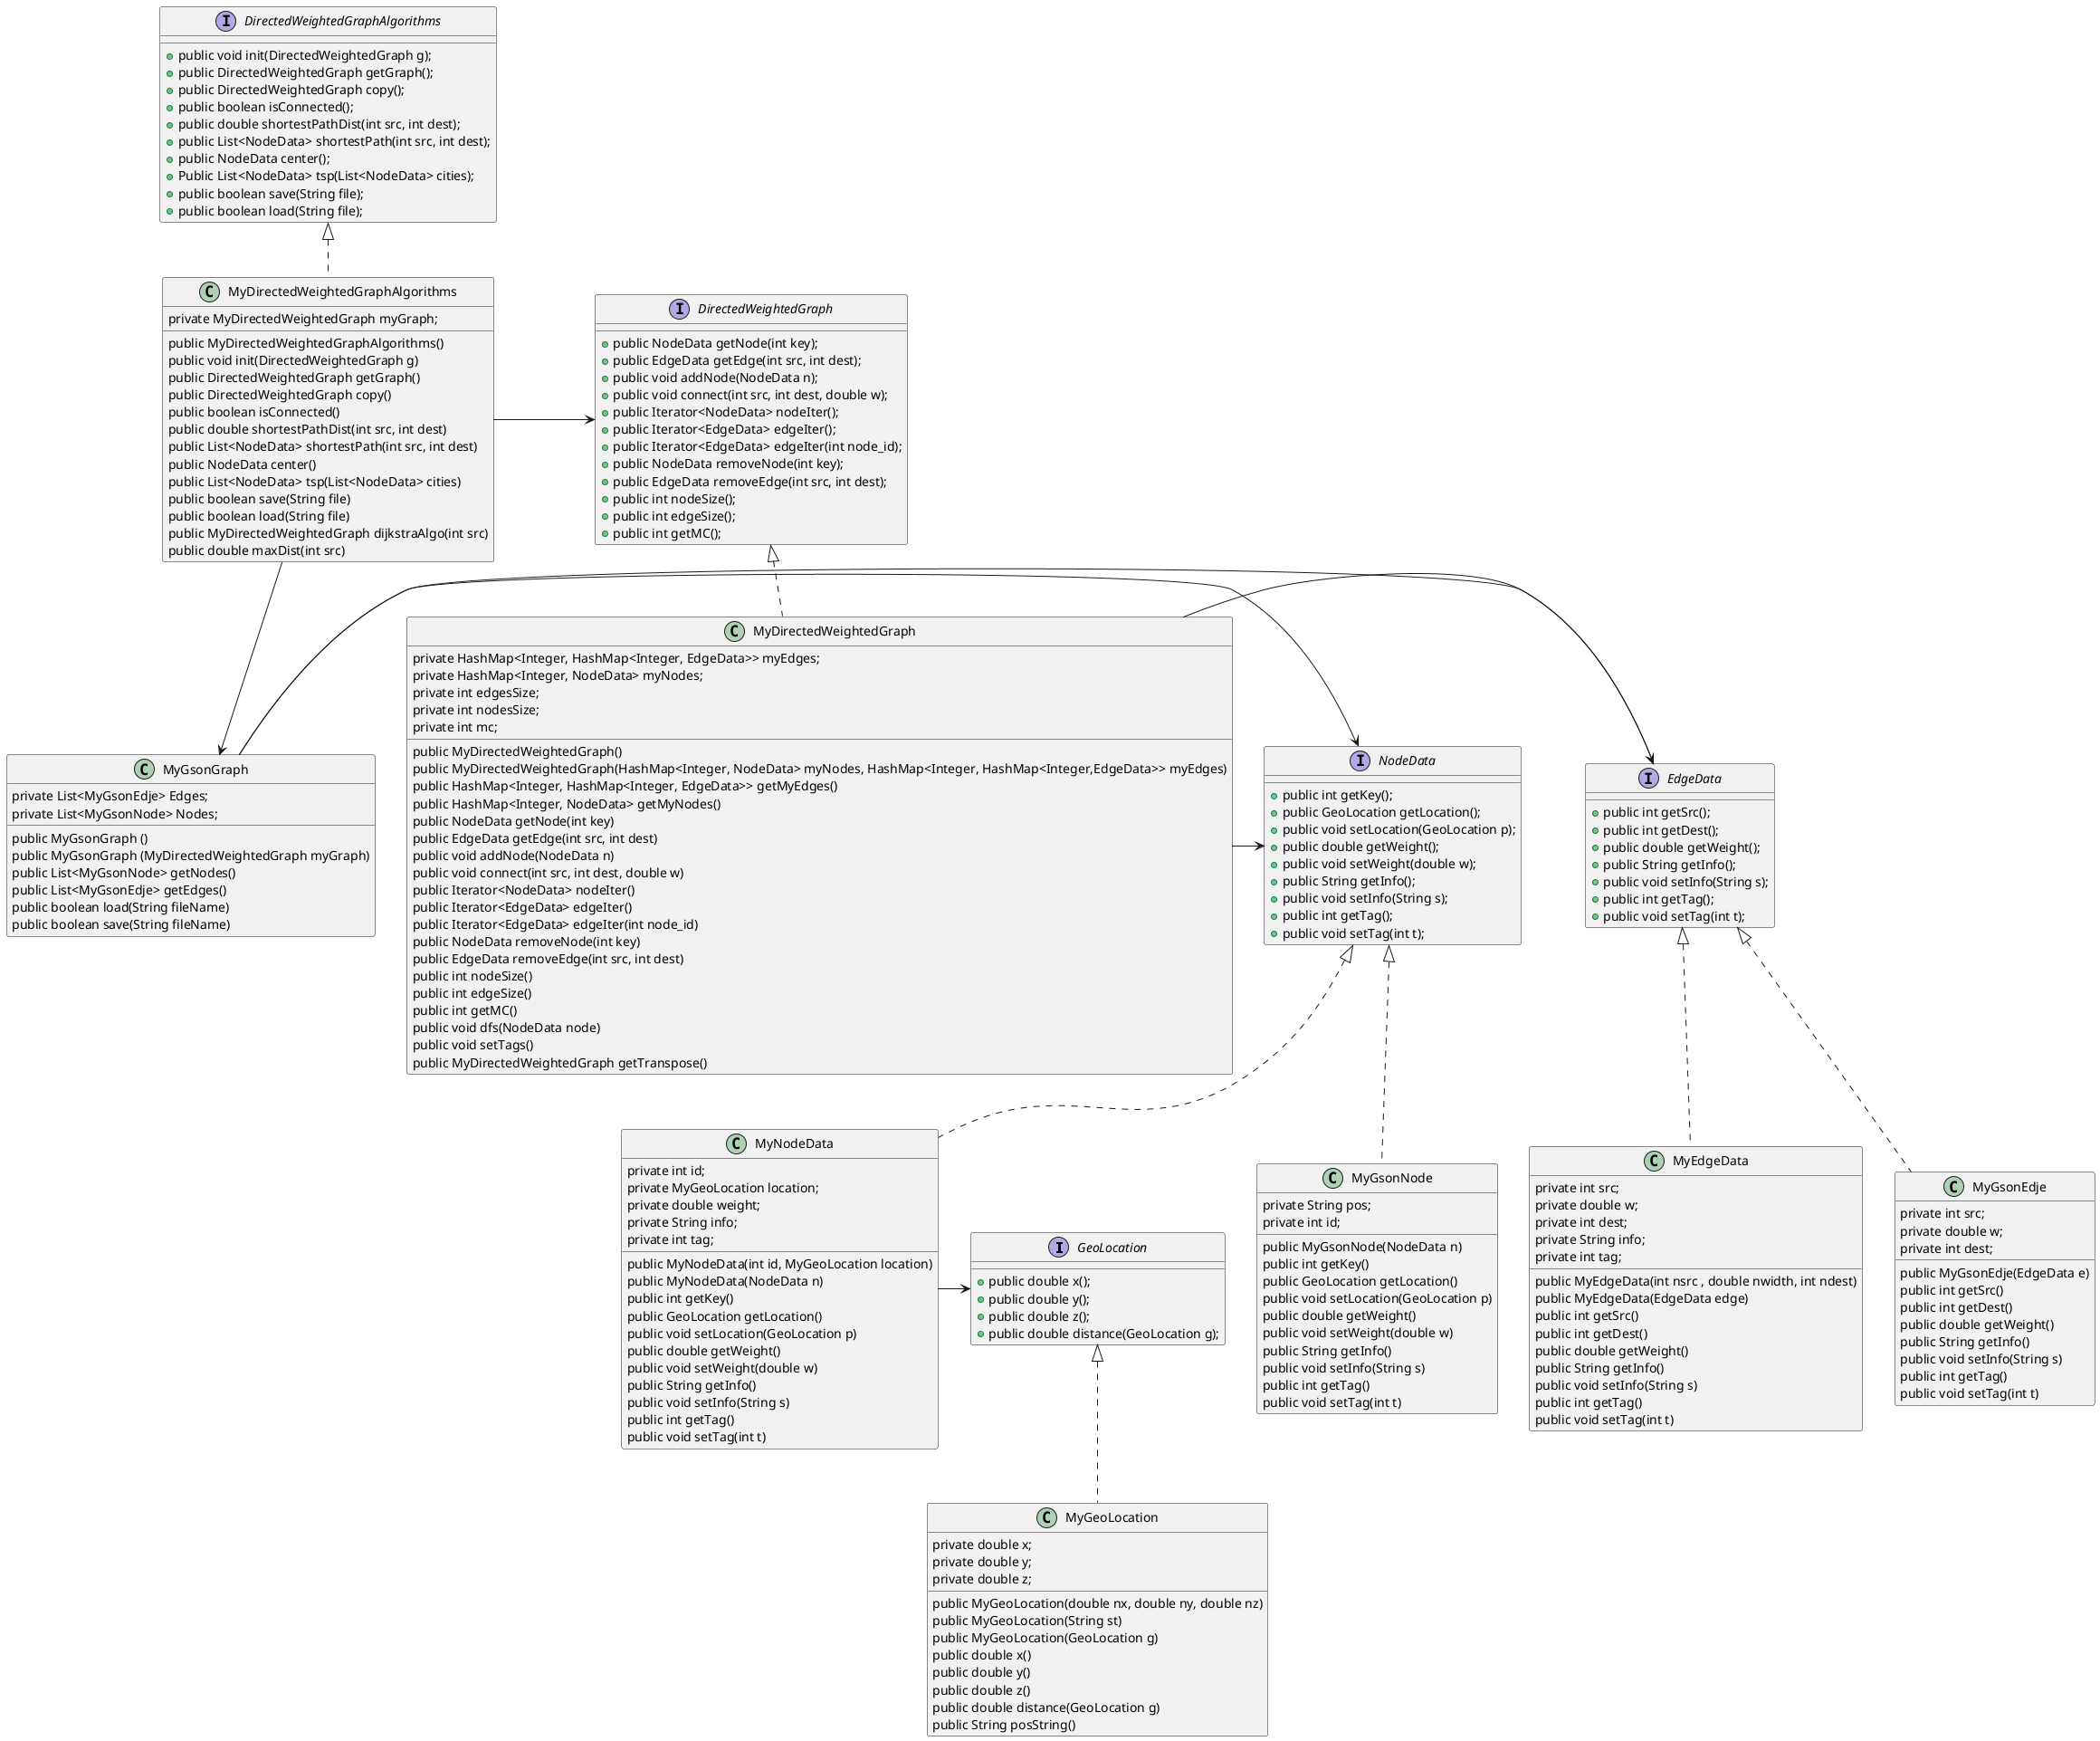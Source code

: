 @startuml
interface GeoLocation {
    +public double x();
    +public double y();
    +public double z();
    +public double distance(GeoLocation g);
}
interface EdgeData {
	+public int getSrc();
	+public int getDest();
	+public double getWeight();
	+public String getInfo();
	+public void setInfo(String s);
	+public int getTag();
	+public void setTag(int t);
}
interface NodeData {
	+public int getKey();
	+public GeoLocation getLocation();
	+public void setLocation(GeoLocation p);
	+public double getWeight();
	+public void setWeight(double w);
	+public String getInfo();
	+public void setInfo(String s);
	+public int getTag();
	+public void setTag(int t);
}
interface DirectedWeightedGraph {
	+public NodeData getNode(int key);
	+public EdgeData getEdge(int src, int dest);
	+public void addNode(NodeData n);
	+public void connect(int src, int dest, double w);
	+public Iterator<NodeData> nodeIter();
	+public Iterator<EdgeData> edgeIter();
	+public Iterator<EdgeData> edgeIter(int node_id);
	+public NodeData removeNode(int key);
	+public EdgeData removeEdge(int src, int dest);
	+public int nodeSize();
	+public int edgeSize();
	+public int getMC();
}
interface DirectedWeightedGraphAlgorithms {
    +public void init(DirectedWeightedGraph g);
    +public DirectedWeightedGraph getGraph();
    +public DirectedWeightedGraph copy();
    +public boolean isConnected();
    +public double shortestPathDist(int src, int dest);
    +public List<NodeData> shortestPath(int src, int dest);
    +public NodeData center();
    +Public List<NodeData> tsp(List<NodeData> cities);
    +public boolean save(String file);
    +public boolean load(String file);
}
class MyGeoLocation implements GeoLocation{
    private double x;
    private double y;
    private double z;

    public MyGeoLocation(double nx, double ny, double nz)
    public MyGeoLocation(String st)
    public MyGeoLocation(GeoLocation g)
    public double x()
    public double y()
    public double z()
    public double distance(GeoLocation g)
    public String posString()
}

class MyEdgeData implements EdgeData{

    private int src;
    private double w;
    private int dest;
    private String info;
    private int tag;

    public MyEdgeData(int nsrc , double nwidth, int ndest)
    public MyEdgeData(EdgeData edge)
    public int getSrc()
    public int getDest()
    public double getWeight()
    public String getInfo()
    public void setInfo(String s)
    public int getTag()
    public void setTag(int t)
}
class MyNodeData implements NodeData {

    private int id;
    private MyGeoLocation location;
    private double weight;
    private String info;
    private int tag;

    public MyNodeData(int id, MyGeoLocation location)
    public MyNodeData(NodeData n)
    public int getKey()
    public GeoLocation getLocation()
    public void setLocation(GeoLocation p)
    public double getWeight()
    public void setWeight(double w)
    public String getInfo()
    public void setInfo(String s)
    public int getTag()
    public void setTag(int t)
}
class MyGsonEdje implements EdgeData{
    private int src;
    private double w;
    private int dest;

    public MyGsonEdje(EdgeData e)
    public int getSrc()
    public int getDest()
    public double getWeight()
    public String getInfo()
    public void setInfo(String s)
    public int getTag()
    public void setTag(int t)
}
class MyGsonNode implements NodeData{
    private String pos;
    private int id;

    public MyGsonNode(NodeData n)
    public int getKey()
    public GeoLocation getLocation()
    public void setLocation(GeoLocation p)
    public double getWeight()
    public void setWeight(double w)
    public String getInfo()
    public void setInfo(String s)
    public int getTag()
    public void setTag(int t)
}
class MyGsonGraph {
    private List<MyGsonEdje> Edges;
    private List<MyGsonNode> Nodes;

    public MyGsonGraph ()
    public MyGsonGraph (MyDirectedWeightedGraph myGraph)
    public List<MyGsonNode> getNodes()
    public List<MyGsonEdje> getEdges()
    public boolean load(String fileName)
    public boolean save(String fileName)
}
class MyDirectedWeightedGraph implements DirectedWeightedGraph{

    private HashMap<Integer, HashMap<Integer, EdgeData>> myEdges;
    private HashMap<Integer, NodeData> myNodes;
    private int edgesSize;
    private int nodesSize;
    private int mc;

    public MyDirectedWeightedGraph()
    public MyDirectedWeightedGraph(HashMap<Integer, NodeData> myNodes, HashMap<Integer, HashMap<Integer,EdgeData>> myEdges)
    public HashMap<Integer, HashMap<Integer, EdgeData>> getMyEdges()
    public HashMap<Integer, NodeData> getMyNodes()
    public NodeData getNode(int key)
    public EdgeData getEdge(int src, int dest)
    public void addNode(NodeData n)
    public void connect(int src, int dest, double w)
    public Iterator<NodeData> nodeIter()
    public Iterator<EdgeData> edgeIter()
    public Iterator<EdgeData> edgeIter(int node_id)
    public NodeData removeNode(int key)
    public EdgeData removeEdge(int src, int dest)
    public int nodeSize()
    public int edgeSize()
    public int getMC()
    public void dfs(NodeData node)
    public void setTags()
    public MyDirectedWeightedGraph getTranspose()
}

class MyDirectedWeightedGraphAlgorithms implements DirectedWeightedGraphAlgorithms {


    private MyDirectedWeightedGraph myGraph;

    public MyDirectedWeightedGraphAlgorithms()
    public void init(DirectedWeightedGraph g)
    public DirectedWeightedGraph getGraph()
    public DirectedWeightedGraph copy()
    public boolean isConnected()
    public double shortestPathDist(int src, int dest)
    public List<NodeData> shortestPath(int src, int dest)
    public NodeData center()
    public List<NodeData> tsp(List<NodeData> cities)
    public boolean save(String file)
    public boolean load(String file)
    public MyDirectedWeightedGraph dijkstraAlgo(int src)
    public double maxDist(int src)
}

MyDirectedWeightedGraphAlgorithms -> DirectedWeightedGraph
MyDirectedWeightedGraphAlgorithms -> MyGsonGraph
MyGsonGraph -> NodeData
MyGsonGraph -> EdgeData
MyDirectedWeightedGraph -> EdgeData
MyDirectedWeightedGraph -> NodeData
MyNodeData -> GeoLocation
@enduml